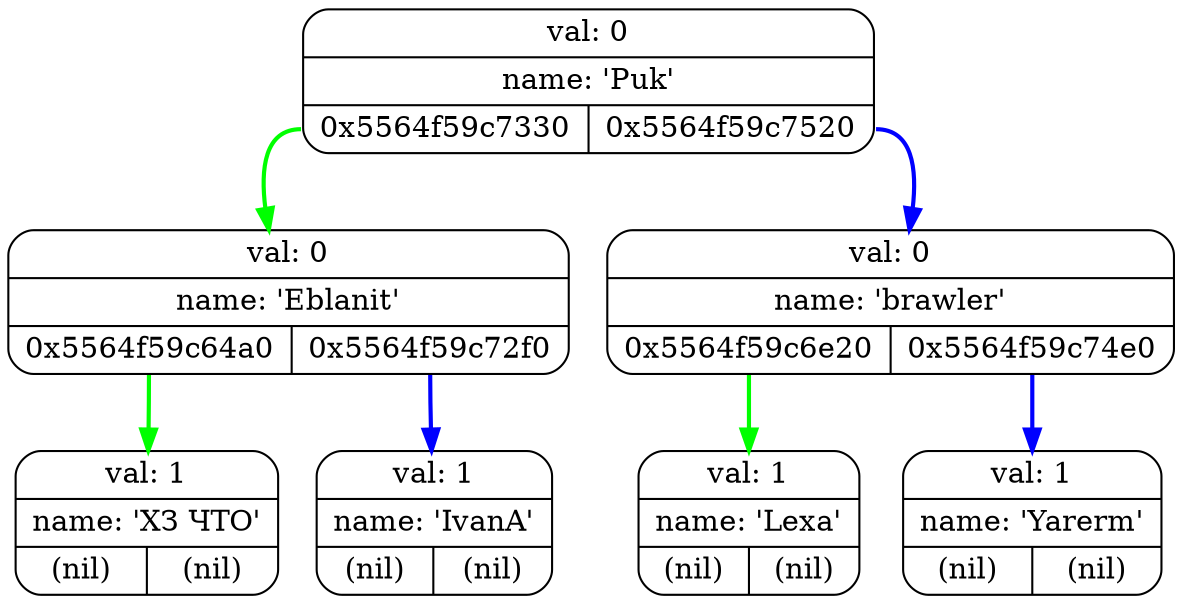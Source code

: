 digraph G{
   rankdir=TB;
   NODE0x5564f59c64a0[pin=true,shape="Mrecord",label="{val: 1 | name: 'ХЗ ЧТО' | {<left> (nil) | <right> (nil)}}"];
   NODE0x5564f59c6e20[pin=true,shape="Mrecord",label="{val: 1 | name: 'Lexa' | {<left> (nil) | <right> (nil)}}"];
   NODE0x5564f59c6e60[pin=true,shape="Mrecord",label="{val: 0 | name: 'Puk' | {<left> 0x5564f59c7330 | <right> 0x5564f59c7520}}"];
   NODE0x5564f59c72f0[pin=true,shape="Mrecord",label="{val: 1 | name: 'IvanA' | {<left> (nil) | <right> (nil)}}"];
   NODE0x5564f59c7330[pin=true,shape="Mrecord",label="{val: 0 | name: 'Eblanit' | {<left> 0x5564f59c64a0 | <right> 0x5564f59c72f0}}"];
   NODE0x5564f59c74e0[pin=true,shape="Mrecord",label="{val: 1 | name: 'Yarerm' | {<left> (nil) | <right> (nil)}}"];
   NODE0x5564f59c7520[pin=true,shape="Mrecord",label="{val: 0 | name: 'brawler' | {<left> 0x5564f59c6e20 | <right> 0x5564f59c74e0}}"];
   NODE0x5564f59c6e60:left -> NODE0x5564f59c7330 [color="green",penwidth=2];
   NODE0x5564f59c6e60:right -> NODE0x5564f59c7520 [color="blue",penwidth=2];
   NODE0x5564f59c7330:left -> NODE0x5564f59c64a0 [color="green",penwidth=2];
   NODE0x5564f59c7330:right -> NODE0x5564f59c72f0 [color="blue",penwidth=2];
   NODE0x5564f59c7520:left -> NODE0x5564f59c6e20 [color="green",penwidth=2];
   NODE0x5564f59c7520:right -> NODE0x5564f59c74e0 [color="blue",penwidth=2];
}